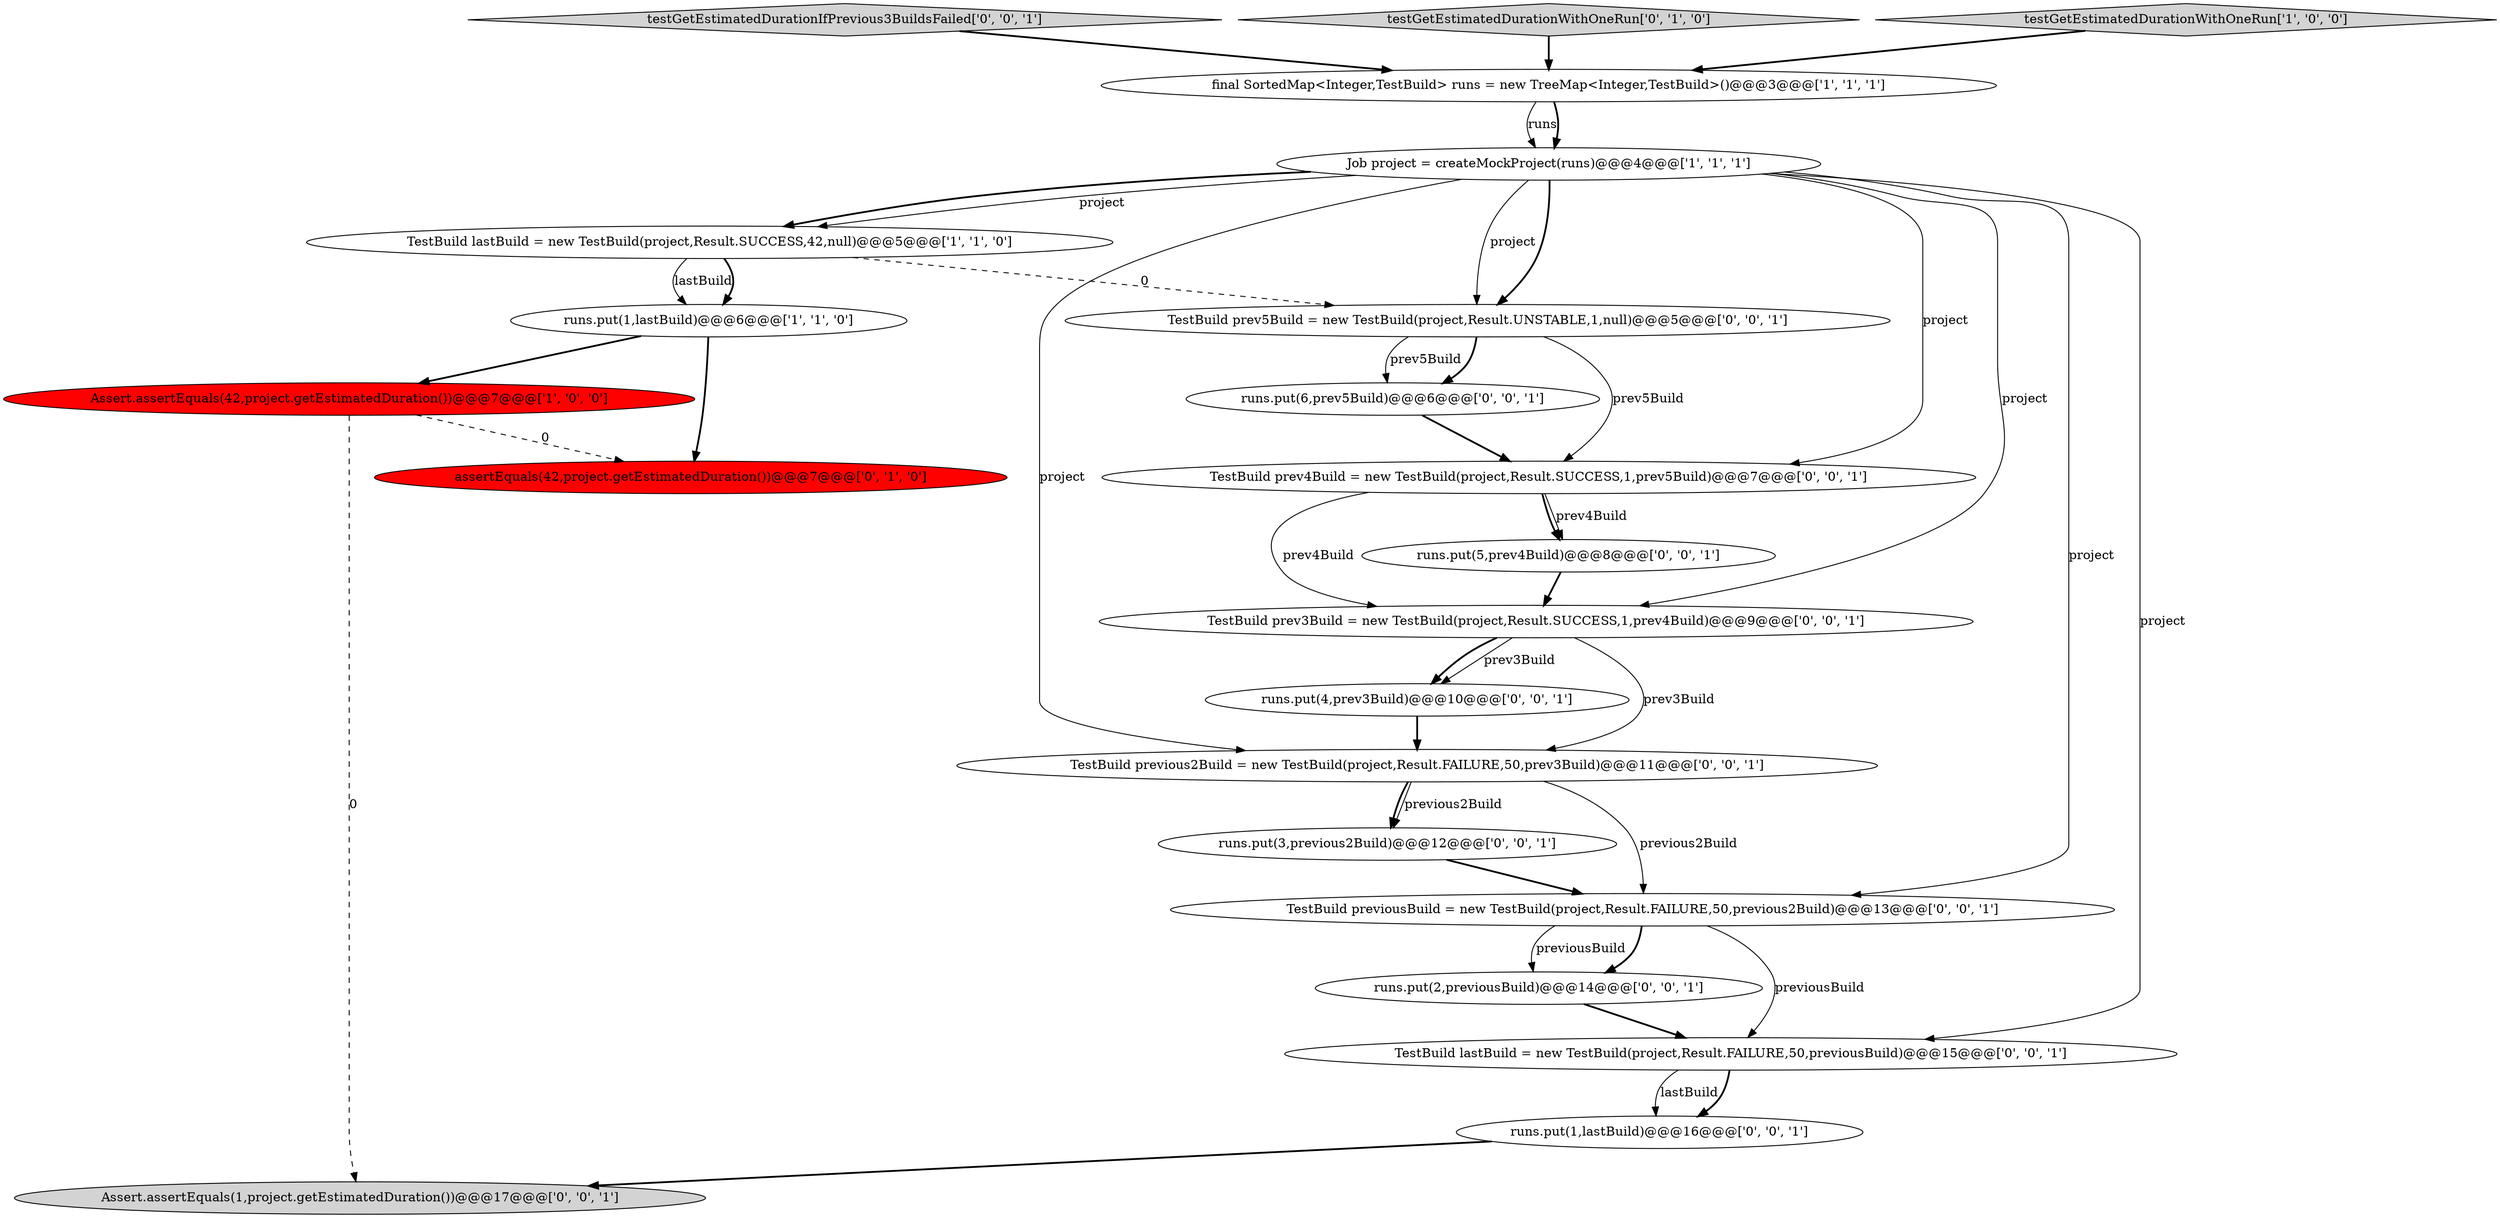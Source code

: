 digraph {
9 [style = filled, label = "runs.put(2,previousBuild)@@@14@@@['0', '0', '1']", fillcolor = white, shape = ellipse image = "AAA0AAABBB3BBB"];
18 [style = filled, label = "TestBuild previous2Build = new TestBuild(project,Result.FAILURE,50,prev3Build)@@@11@@@['0', '0', '1']", fillcolor = white, shape = ellipse image = "AAA0AAABBB3BBB"];
4 [style = filled, label = "TestBuild lastBuild = new TestBuild(project,Result.SUCCESS,42,null)@@@5@@@['1', '1', '0']", fillcolor = white, shape = ellipse image = "AAA0AAABBB1BBB"];
3 [style = filled, label = "Job project = createMockProject(runs)@@@4@@@['1', '1', '1']", fillcolor = white, shape = ellipse image = "AAA0AAABBB1BBB"];
10 [style = filled, label = "TestBuild prev3Build = new TestBuild(project,Result.SUCCESS,1,prev4Build)@@@9@@@['0', '0', '1']", fillcolor = white, shape = ellipse image = "AAA0AAABBB3BBB"];
6 [style = filled, label = "assertEquals(42,project.getEstimatedDuration())@@@7@@@['0', '1', '0']", fillcolor = red, shape = ellipse image = "AAA1AAABBB2BBB"];
16 [style = filled, label = "runs.put(1,lastBuild)@@@16@@@['0', '0', '1']", fillcolor = white, shape = ellipse image = "AAA0AAABBB3BBB"];
20 [style = filled, label = "testGetEstimatedDurationIfPrevious3BuildsFailed['0', '0', '1']", fillcolor = lightgray, shape = diamond image = "AAA0AAABBB3BBB"];
0 [style = filled, label = "runs.put(1,lastBuild)@@@6@@@['1', '1', '0']", fillcolor = white, shape = ellipse image = "AAA0AAABBB1BBB"];
7 [style = filled, label = "testGetEstimatedDurationWithOneRun['0', '1', '0']", fillcolor = lightgray, shape = diamond image = "AAA0AAABBB2BBB"];
21 [style = filled, label = "TestBuild previousBuild = new TestBuild(project,Result.FAILURE,50,previous2Build)@@@13@@@['0', '0', '1']", fillcolor = white, shape = ellipse image = "AAA0AAABBB3BBB"];
19 [style = filled, label = "runs.put(5,prev4Build)@@@8@@@['0', '0', '1']", fillcolor = white, shape = ellipse image = "AAA0AAABBB3BBB"];
17 [style = filled, label = "TestBuild lastBuild = new TestBuild(project,Result.FAILURE,50,previousBuild)@@@15@@@['0', '0', '1']", fillcolor = white, shape = ellipse image = "AAA0AAABBB3BBB"];
12 [style = filled, label = "TestBuild prev4Build = new TestBuild(project,Result.SUCCESS,1,prev5Build)@@@7@@@['0', '0', '1']", fillcolor = white, shape = ellipse image = "AAA0AAABBB3BBB"];
2 [style = filled, label = "final SortedMap<Integer,TestBuild> runs = new TreeMap<Integer,TestBuild>()@@@3@@@['1', '1', '1']", fillcolor = white, shape = ellipse image = "AAA0AAABBB1BBB"];
1 [style = filled, label = "testGetEstimatedDurationWithOneRun['1', '0', '0']", fillcolor = lightgray, shape = diamond image = "AAA0AAABBB1BBB"];
5 [style = filled, label = "Assert.assertEquals(42,project.getEstimatedDuration())@@@7@@@['1', '0', '0']", fillcolor = red, shape = ellipse image = "AAA1AAABBB1BBB"];
8 [style = filled, label = "runs.put(4,prev3Build)@@@10@@@['0', '0', '1']", fillcolor = white, shape = ellipse image = "AAA0AAABBB3BBB"];
13 [style = filled, label = "TestBuild prev5Build = new TestBuild(project,Result.UNSTABLE,1,null)@@@5@@@['0', '0', '1']", fillcolor = white, shape = ellipse image = "AAA0AAABBB3BBB"];
14 [style = filled, label = "Assert.assertEquals(1,project.getEstimatedDuration())@@@17@@@['0', '0', '1']", fillcolor = lightgray, shape = ellipse image = "AAA0AAABBB3BBB"];
15 [style = filled, label = "runs.put(3,previous2Build)@@@12@@@['0', '0', '1']", fillcolor = white, shape = ellipse image = "AAA0AAABBB3BBB"];
11 [style = filled, label = "runs.put(6,prev5Build)@@@6@@@['0', '0', '1']", fillcolor = white, shape = ellipse image = "AAA0AAABBB3BBB"];
5->14 [style = dashed, label="0"];
4->0 [style = solid, label="lastBuild"];
3->18 [style = solid, label="project"];
12->19 [style = solid, label="prev4Build"];
0->6 [style = bold, label=""];
2->3 [style = solid, label="runs"];
15->21 [style = bold, label=""];
8->18 [style = bold, label=""];
2->3 [style = bold, label=""];
18->15 [style = bold, label=""];
19->10 [style = bold, label=""];
9->17 [style = bold, label=""];
11->12 [style = bold, label=""];
10->8 [style = solid, label="prev3Build"];
18->21 [style = solid, label="previous2Build"];
21->17 [style = solid, label="previousBuild"];
3->4 [style = bold, label=""];
13->11 [style = bold, label=""];
3->17 [style = solid, label="project"];
4->0 [style = bold, label=""];
17->16 [style = solid, label="lastBuild"];
20->2 [style = bold, label=""];
3->21 [style = solid, label="project"];
21->9 [style = bold, label=""];
21->9 [style = solid, label="previousBuild"];
5->6 [style = dashed, label="0"];
10->8 [style = bold, label=""];
3->13 [style = solid, label="project"];
7->2 [style = bold, label=""];
13->12 [style = solid, label="prev5Build"];
13->11 [style = solid, label="prev5Build"];
12->10 [style = solid, label="prev4Build"];
3->13 [style = bold, label=""];
16->14 [style = bold, label=""];
3->4 [style = solid, label="project"];
10->18 [style = solid, label="prev3Build"];
1->2 [style = bold, label=""];
3->10 [style = solid, label="project"];
18->15 [style = solid, label="previous2Build"];
12->19 [style = bold, label=""];
4->13 [style = dashed, label="0"];
3->12 [style = solid, label="project"];
17->16 [style = bold, label=""];
0->5 [style = bold, label=""];
}
